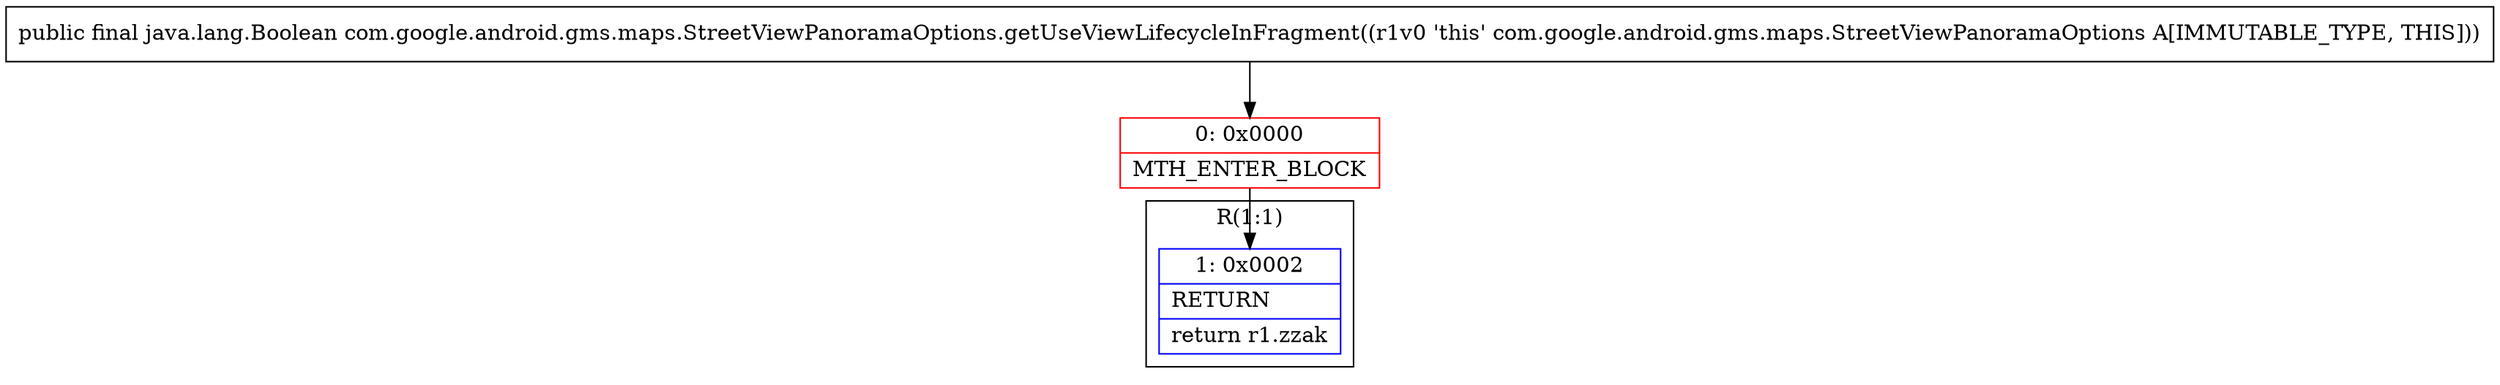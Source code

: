 digraph "CFG forcom.google.android.gms.maps.StreetViewPanoramaOptions.getUseViewLifecycleInFragment()Ljava\/lang\/Boolean;" {
subgraph cluster_Region_1267298515 {
label = "R(1:1)";
node [shape=record,color=blue];
Node_1 [shape=record,label="{1\:\ 0x0002|RETURN\l|return r1.zzak\l}"];
}
Node_0 [shape=record,color=red,label="{0\:\ 0x0000|MTH_ENTER_BLOCK\l}"];
MethodNode[shape=record,label="{public final java.lang.Boolean com.google.android.gms.maps.StreetViewPanoramaOptions.getUseViewLifecycleInFragment((r1v0 'this' com.google.android.gms.maps.StreetViewPanoramaOptions A[IMMUTABLE_TYPE, THIS])) }"];
MethodNode -> Node_0;
Node_0 -> Node_1;
}

